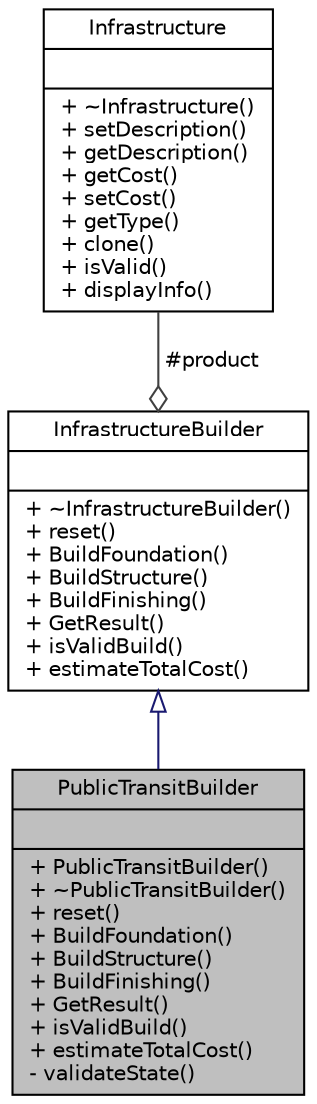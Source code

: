 digraph "PublicTransitBuilder"
{
 // LATEX_PDF_SIZE
  edge [fontname="Helvetica",fontsize="10",labelfontname="Helvetica",labelfontsize="10"];
  node [fontname="Helvetica",fontsize="10",shape=record];
  Node1 [label="{PublicTransitBuilder\n||+ PublicTransitBuilder()\l+ ~PublicTransitBuilder()\l+ reset()\l+ BuildFoundation()\l+ BuildStructure()\l+ BuildFinishing()\l+ GetResult()\l+ isValidBuild()\l+ estimateTotalCost()\l- validateState()\l}",height=0.2,width=0.4,color="black", fillcolor="grey75", style="filled", fontcolor="black",tooltip="Builder class for constructing PublicTransit objects."];
  Node2 -> Node1 [dir="back",color="midnightblue",fontsize="10",style="solid",arrowtail="onormal",fontname="Helvetica"];
  Node2 [label="{InfrastructureBuilder\n||+ ~InfrastructureBuilder()\l+ reset()\l+ BuildFoundation()\l+ BuildStructure()\l+ BuildFinishing()\l+ GetResult()\l+ isValidBuild()\l+ estimateTotalCost()\l}",height=0.2,width=0.4,color="black", fillcolor="white", style="filled",URL="$classInfrastructureBuilder.html",tooltip="Abstract builder class that defines the interface for constructing Infrastructure objects."];
  Node3 -> Node2 [color="grey25",fontsize="10",style="solid",label=" #product" ,arrowhead="odiamond",fontname="Helvetica"];
  Node3 [label="{Infrastructure\n||+ ~Infrastructure()\l+ setDescription()\l+ getDescription()\l+ getCost()\l+ setCost()\l+ getType()\l+ clone()\l+ isValid()\l+ displayInfo()\l}",height=0.2,width=0.4,color="black", fillcolor="white", style="filled",URL="$classInfrastructure.html",tooltip="Abstract base class for infrastructure components."];
}
